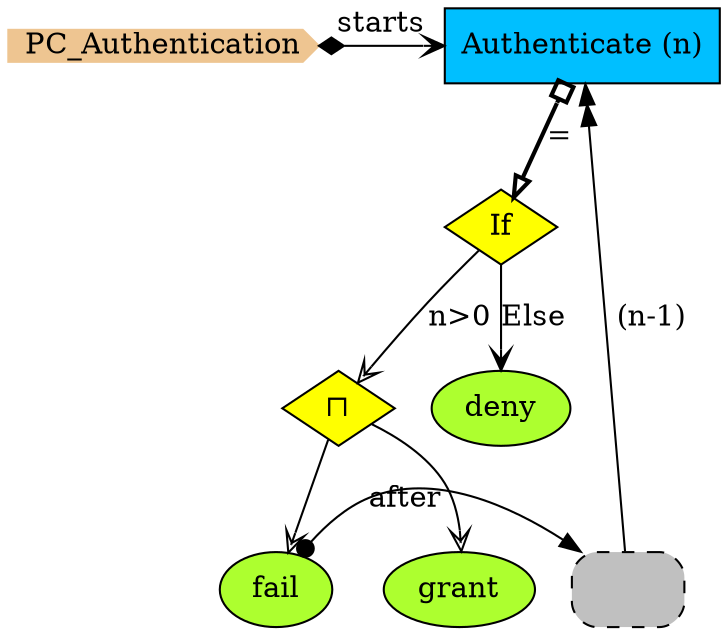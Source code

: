 digraph {
StartN_ [shape = cds,color=burlywood2,style=filled,height=.2,width=.2, label =PC_Authentication];
RefAuthenticate [shape=rectangle,fillcolor=gray,style="rounded,filled,dashed",label=" "];
fail [shape=ellipse,fillcolor=greenyellow,style = filled,label="fail"];
grant [shape=ellipse,fillcolor=greenyellow,style = filled,label="grant"];
deny [shape=ellipse,fillcolor=greenyellow,style = filled,label="deny"];
OpAuthenticateChoice [shape=diamond,fillcolor=yellow,style = filled,label="⊓"];
OpAuthenticate [shape=diamond,fillcolor=yellow,style = filled,label="If"];
Authenticate [shape=box,fillcolor=deepskyblue,style = filled,label="Authenticate (n)"];

{rank=min;StartN_,Authenticate}
{rank=same;fail,RefAuthenticate}

RefAuthenticate->Authenticate[arrowhead="normalnormal",label=" (n-1)"];
fail->RefAuthenticate[arrowtail=dot,dir=both,label="after"];
OpAuthenticateChoice->fail[arrowhead="vee",fillcolor=white];
OpAuthenticateChoice->grant[arrowhead="vee",fillcolor=white];
OpAuthenticate->deny[arrowhead="vee",label="Else"];
OpAuthenticate->OpAuthenticateChoice[arrowhead="vee",fillcolor=white,label="n>0"];
StartN_->Authenticate[arrowhead="open",arrowtail=diamond,dir=both,label="starts"];
Authenticate->OpAuthenticate[arrowhead="onormal",dir=both,arrowtail=obox,penwidth=2,label="="];
}